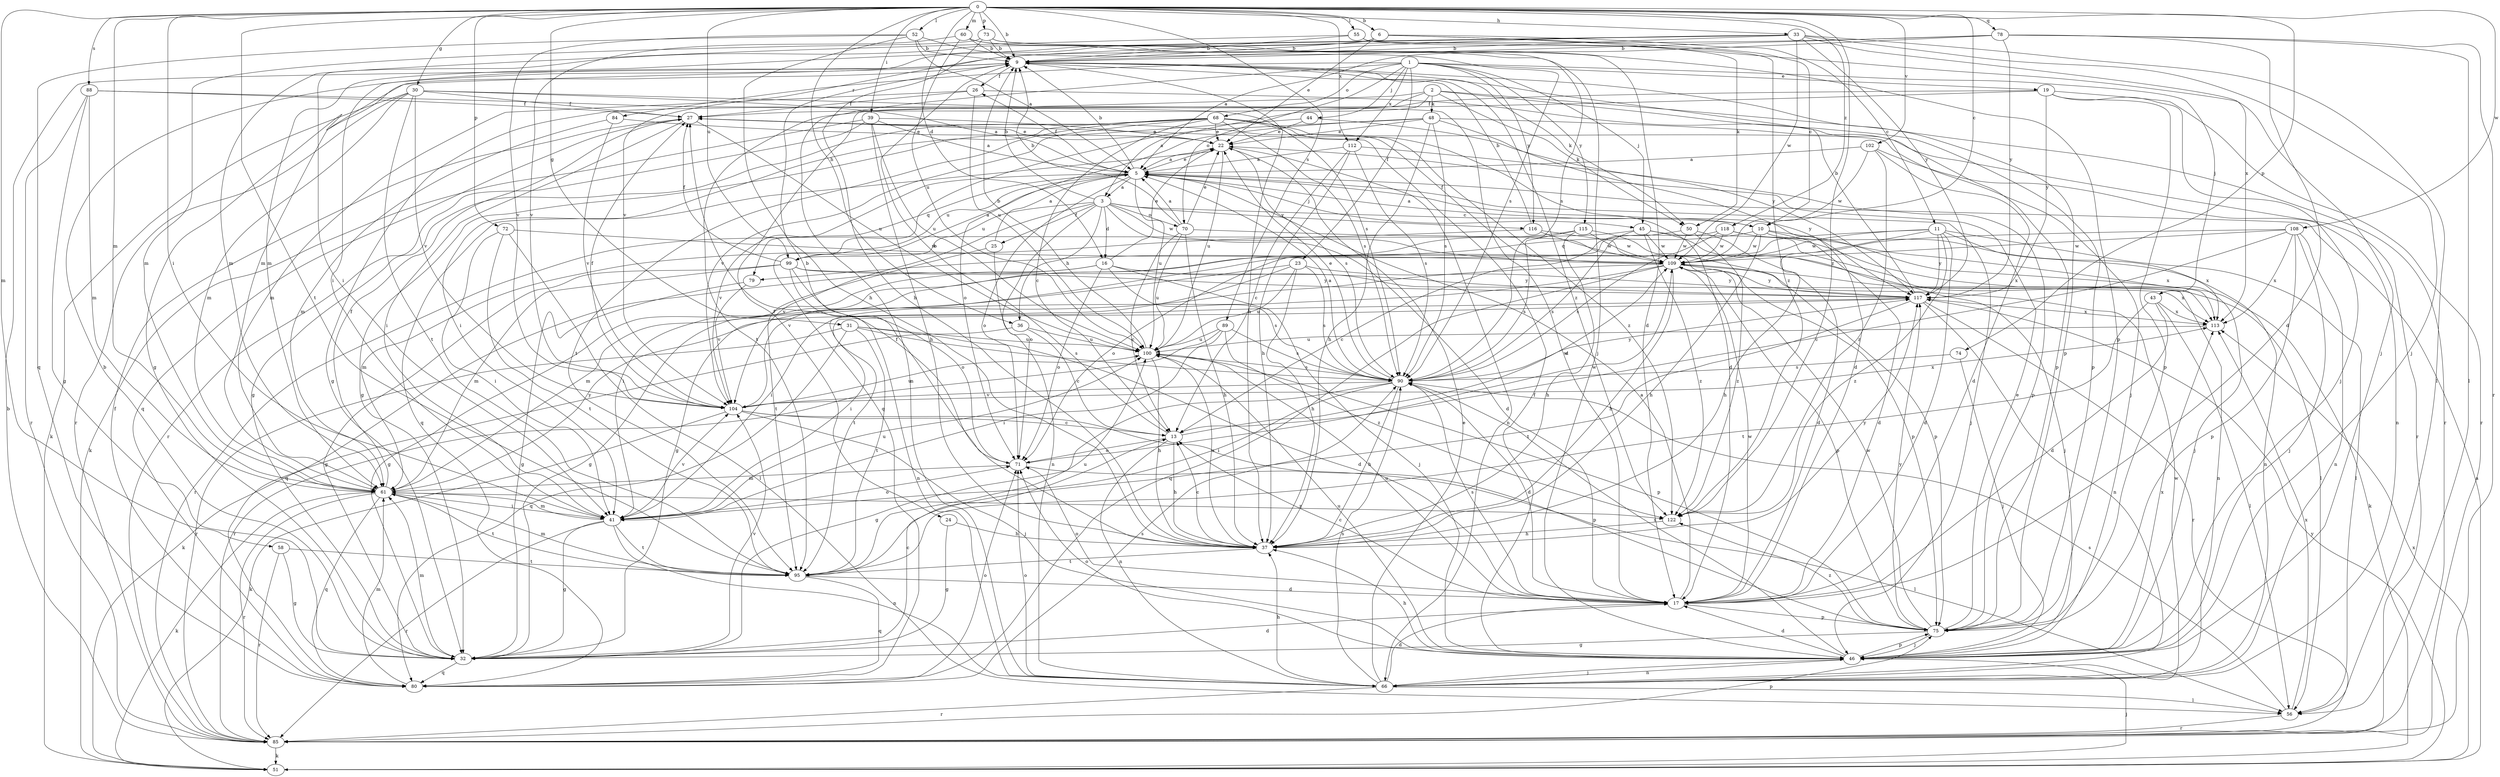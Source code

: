strict digraph  {
0;
1;
2;
3;
5;
6;
9;
10;
11;
13;
16;
17;
19;
22;
23;
24;
25;
26;
27;
30;
31;
32;
33;
36;
37;
39;
41;
43;
44;
45;
46;
48;
50;
51;
52;
55;
56;
58;
60;
61;
66;
68;
70;
71;
72;
73;
74;
75;
78;
79;
80;
84;
85;
88;
89;
90;
95;
99;
100;
102;
104;
108;
109;
112;
113;
115;
116;
117;
118;
122;
0 -> 6  [label=b];
0 -> 9  [label=b];
0 -> 10  [label=c];
0 -> 16  [label=d];
0 -> 30  [label=g];
0 -> 31  [label=g];
0 -> 33  [label=h];
0 -> 36  [label=h];
0 -> 39  [label=i];
0 -> 41  [label=i];
0 -> 52  [label=l];
0 -> 55  [label=l];
0 -> 58  [label=m];
0 -> 60  [label=m];
0 -> 61  [label=m];
0 -> 72  [label=p];
0 -> 73  [label=p];
0 -> 74  [label=p];
0 -> 78  [label=q];
0 -> 88  [label=s];
0 -> 89  [label=s];
0 -> 95  [label=t];
0 -> 99  [label=u];
0 -> 102  [label=v];
0 -> 108  [label=w];
0 -> 112  [label=x];
0 -> 118  [label=z];
0 -> 122  [label=z];
1 -> 19  [label=e];
1 -> 23  [label=f];
1 -> 43  [label=j];
1 -> 44  [label=j];
1 -> 45  [label=j];
1 -> 66  [label=n];
1 -> 68  [label=o];
1 -> 70  [label=o];
1 -> 84  [label=r];
1 -> 112  [label=x];
1 -> 115  [label=y];
1 -> 116  [label=y];
2 -> 3  [label=a];
2 -> 24  [label=f];
2 -> 32  [label=g];
2 -> 48  [label=k];
2 -> 50  [label=k];
2 -> 75  [label=p];
2 -> 85  [label=r];
3 -> 9  [label=b];
3 -> 10  [label=c];
3 -> 16  [label=d];
3 -> 17  [label=d];
3 -> 25  [label=f];
3 -> 36  [label=h];
3 -> 70  [label=o];
3 -> 71  [label=o];
3 -> 99  [label=u];
3 -> 104  [label=v];
3 -> 109  [label=w];
3 -> 116  [label=y];
5 -> 3  [label=a];
5 -> 9  [label=b];
5 -> 22  [label=e];
5 -> 26  [label=f];
5 -> 45  [label=j];
5 -> 46  [label=j];
5 -> 71  [label=o];
5 -> 79  [label=q];
5 -> 99  [label=u];
5 -> 100  [label=u];
5 -> 104  [label=v];
5 -> 117  [label=y];
6 -> 9  [label=b];
6 -> 10  [label=c];
6 -> 11  [label=c];
6 -> 22  [label=e];
6 -> 41  [label=i];
6 -> 50  [label=k];
9 -> 26  [label=f];
9 -> 32  [label=g];
9 -> 37  [label=h];
9 -> 50  [label=k];
9 -> 75  [label=p];
9 -> 122  [label=z];
10 -> 5  [label=a];
10 -> 17  [label=d];
10 -> 37  [label=h];
10 -> 66  [label=n];
10 -> 79  [label=q];
10 -> 109  [label=w];
10 -> 113  [label=x];
11 -> 17  [label=d];
11 -> 37  [label=h];
11 -> 56  [label=l];
11 -> 71  [label=o];
11 -> 109  [label=w];
11 -> 113  [label=x];
11 -> 117  [label=y];
11 -> 122  [label=z];
13 -> 9  [label=b];
13 -> 37  [label=h];
13 -> 66  [label=n];
13 -> 71  [label=o];
13 -> 109  [label=w];
16 -> 22  [label=e];
16 -> 32  [label=g];
16 -> 46  [label=j];
16 -> 71  [label=o];
16 -> 80  [label=q];
16 -> 90  [label=s];
16 -> 117  [label=y];
17 -> 5  [label=a];
17 -> 13  [label=c];
17 -> 71  [label=o];
17 -> 75  [label=p];
17 -> 90  [label=s];
17 -> 100  [label=u];
17 -> 109  [label=w];
19 -> 27  [label=f];
19 -> 46  [label=j];
19 -> 75  [label=p];
19 -> 85  [label=r];
19 -> 95  [label=t];
19 -> 117  [label=y];
22 -> 5  [label=a];
22 -> 66  [label=n];
22 -> 80  [label=q];
22 -> 90  [label=s];
22 -> 100  [label=u];
23 -> 32  [label=g];
23 -> 37  [label=h];
23 -> 90  [label=s];
23 -> 95  [label=t];
23 -> 100  [label=u];
23 -> 117  [label=y];
24 -> 32  [label=g];
24 -> 37  [label=h];
25 -> 5  [label=a];
25 -> 66  [label=n];
25 -> 95  [label=t];
26 -> 27  [label=f];
26 -> 61  [label=m];
26 -> 75  [label=p];
26 -> 100  [label=u];
27 -> 22  [label=e];
27 -> 41  [label=i];
27 -> 80  [label=q];
27 -> 100  [label=u];
30 -> 5  [label=a];
30 -> 17  [label=d];
30 -> 27  [label=f];
30 -> 51  [label=k];
30 -> 61  [label=m];
30 -> 85  [label=r];
30 -> 95  [label=t];
30 -> 104  [label=v];
31 -> 17  [label=d];
31 -> 80  [label=q];
31 -> 85  [label=r];
31 -> 90  [label=s];
31 -> 95  [label=t];
31 -> 100  [label=u];
32 -> 9  [label=b];
32 -> 13  [label=c];
32 -> 17  [label=d];
32 -> 61  [label=m];
32 -> 80  [label=q];
32 -> 104  [label=v];
33 -> 9  [label=b];
33 -> 41  [label=i];
33 -> 46  [label=j];
33 -> 56  [label=l];
33 -> 61  [label=m];
33 -> 104  [label=v];
33 -> 109  [label=w];
33 -> 113  [label=x];
33 -> 117  [label=y];
36 -> 13  [label=c];
36 -> 51  [label=k];
36 -> 100  [label=u];
37 -> 13  [label=c];
37 -> 27  [label=f];
37 -> 95  [label=t];
37 -> 100  [label=u];
37 -> 117  [label=y];
39 -> 5  [label=a];
39 -> 22  [label=e];
39 -> 37  [label=h];
39 -> 51  [label=k];
39 -> 85  [label=r];
39 -> 100  [label=u];
41 -> 32  [label=g];
41 -> 61  [label=m];
41 -> 66  [label=n];
41 -> 71  [label=o];
41 -> 85  [label=r];
41 -> 95  [label=t];
41 -> 100  [label=u];
41 -> 104  [label=v];
43 -> 17  [label=d];
43 -> 56  [label=l];
43 -> 95  [label=t];
43 -> 113  [label=x];
44 -> 22  [label=e];
44 -> 32  [label=g];
44 -> 117  [label=y];
45 -> 46  [label=j];
45 -> 51  [label=k];
45 -> 85  [label=r];
45 -> 90  [label=s];
45 -> 109  [label=w];
45 -> 122  [label=z];
46 -> 17  [label=d];
46 -> 27  [label=f];
46 -> 37  [label=h];
46 -> 66  [label=n];
46 -> 71  [label=o];
46 -> 75  [label=p];
46 -> 90  [label=s];
46 -> 100  [label=u];
46 -> 113  [label=x];
48 -> 17  [label=d];
48 -> 22  [label=e];
48 -> 37  [label=h];
48 -> 71  [label=o];
48 -> 80  [label=q];
48 -> 85  [label=r];
48 -> 90  [label=s];
50 -> 13  [label=c];
50 -> 17  [label=d];
50 -> 109  [label=w];
50 -> 122  [label=z];
51 -> 5  [label=a];
51 -> 46  [label=j];
51 -> 113  [label=x];
51 -> 117  [label=y];
52 -> 5  [label=a];
52 -> 9  [label=b];
52 -> 37  [label=h];
52 -> 80  [label=q];
52 -> 90  [label=s];
52 -> 104  [label=v];
55 -> 9  [label=b];
55 -> 46  [label=j];
55 -> 61  [label=m];
55 -> 122  [label=z];
56 -> 85  [label=r];
56 -> 90  [label=s];
56 -> 113  [label=x];
58 -> 32  [label=g];
58 -> 85  [label=r];
58 -> 95  [label=t];
60 -> 9  [label=b];
60 -> 46  [label=j];
60 -> 90  [label=s];
60 -> 100  [label=u];
60 -> 104  [label=v];
61 -> 27  [label=f];
61 -> 41  [label=i];
61 -> 51  [label=k];
61 -> 80  [label=q];
61 -> 85  [label=r];
61 -> 95  [label=t];
61 -> 117  [label=y];
61 -> 122  [label=z];
66 -> 17  [label=d];
66 -> 22  [label=e];
66 -> 37  [label=h];
66 -> 46  [label=j];
66 -> 56  [label=l];
66 -> 71  [label=o];
66 -> 85  [label=r];
66 -> 90  [label=s];
66 -> 109  [label=w];
68 -> 13  [label=c];
68 -> 17  [label=d];
68 -> 22  [label=e];
68 -> 32  [label=g];
68 -> 41  [label=i];
68 -> 46  [label=j];
68 -> 90  [label=s];
68 -> 95  [label=t];
68 -> 104  [label=v];
68 -> 122  [label=z];
70 -> 5  [label=a];
70 -> 9  [label=b];
70 -> 13  [label=c];
70 -> 22  [label=e];
70 -> 37  [label=h];
70 -> 56  [label=l];
70 -> 100  [label=u];
71 -> 9  [label=b];
71 -> 56  [label=l];
71 -> 61  [label=m];
71 -> 109  [label=w];
72 -> 41  [label=i];
72 -> 56  [label=l];
72 -> 95  [label=t];
72 -> 109  [label=w];
73 -> 9  [label=b];
73 -> 17  [label=d];
73 -> 37  [label=h];
73 -> 61  [label=m];
73 -> 75  [label=p];
74 -> 46  [label=j];
74 -> 90  [label=s];
75 -> 22  [label=e];
75 -> 32  [label=g];
75 -> 46  [label=j];
75 -> 109  [label=w];
75 -> 117  [label=y];
75 -> 122  [label=z];
78 -> 5  [label=a];
78 -> 9  [label=b];
78 -> 17  [label=d];
78 -> 56  [label=l];
78 -> 61  [label=m];
78 -> 85  [label=r];
78 -> 117  [label=y];
79 -> 32  [label=g];
79 -> 104  [label=v];
80 -> 27  [label=f];
80 -> 61  [label=m];
80 -> 71  [label=o];
80 -> 90  [label=s];
84 -> 22  [label=e];
84 -> 61  [label=m];
84 -> 104  [label=v];
85 -> 9  [label=b];
85 -> 51  [label=k];
85 -> 75  [label=p];
88 -> 27  [label=f];
88 -> 32  [label=g];
88 -> 61  [label=m];
88 -> 85  [label=r];
88 -> 90  [label=s];
89 -> 41  [label=i];
89 -> 85  [label=r];
89 -> 90  [label=s];
89 -> 100  [label=u];
89 -> 122  [label=z];
90 -> 5  [label=a];
90 -> 17  [label=d];
90 -> 22  [label=e];
90 -> 32  [label=g];
90 -> 37  [label=h];
90 -> 41  [label=i];
90 -> 104  [label=v];
90 -> 117  [label=y];
95 -> 17  [label=d];
95 -> 61  [label=m];
95 -> 80  [label=q];
95 -> 100  [label=u];
99 -> 5  [label=a];
99 -> 27  [label=f];
99 -> 32  [label=g];
99 -> 61  [label=m];
99 -> 66  [label=n];
99 -> 71  [label=o];
99 -> 113  [label=x];
99 -> 117  [label=y];
100 -> 9  [label=b];
100 -> 37  [label=h];
100 -> 75  [label=p];
100 -> 90  [label=s];
102 -> 5  [label=a];
102 -> 17  [label=d];
102 -> 66  [label=n];
102 -> 109  [label=w];
102 -> 122  [label=z];
104 -> 13  [label=c];
104 -> 27  [label=f];
104 -> 46  [label=j];
104 -> 51  [label=k];
104 -> 75  [label=p];
104 -> 100  [label=u];
104 -> 113  [label=x];
108 -> 13  [label=c];
108 -> 32  [label=g];
108 -> 46  [label=j];
108 -> 66  [label=n];
108 -> 75  [label=p];
108 -> 109  [label=w];
108 -> 113  [label=x];
109 -> 27  [label=f];
109 -> 37  [label=h];
109 -> 41  [label=i];
109 -> 61  [label=m];
109 -> 66  [label=n];
109 -> 75  [label=p];
109 -> 80  [label=q];
109 -> 117  [label=y];
112 -> 5  [label=a];
112 -> 13  [label=c];
112 -> 37  [label=h];
112 -> 75  [label=p];
112 -> 90  [label=s];
113 -> 100  [label=u];
115 -> 37  [label=h];
115 -> 75  [label=p];
115 -> 90  [label=s];
115 -> 104  [label=v];
115 -> 109  [label=w];
116 -> 9  [label=b];
116 -> 61  [label=m];
116 -> 75  [label=p];
116 -> 109  [label=w];
117 -> 9  [label=b];
117 -> 41  [label=i];
117 -> 66  [label=n];
117 -> 85  [label=r];
117 -> 95  [label=t];
117 -> 113  [label=x];
118 -> 41  [label=i];
118 -> 46  [label=j];
118 -> 90  [label=s];
118 -> 109  [label=w];
118 -> 113  [label=x];
122 -> 37  [label=h];
}
